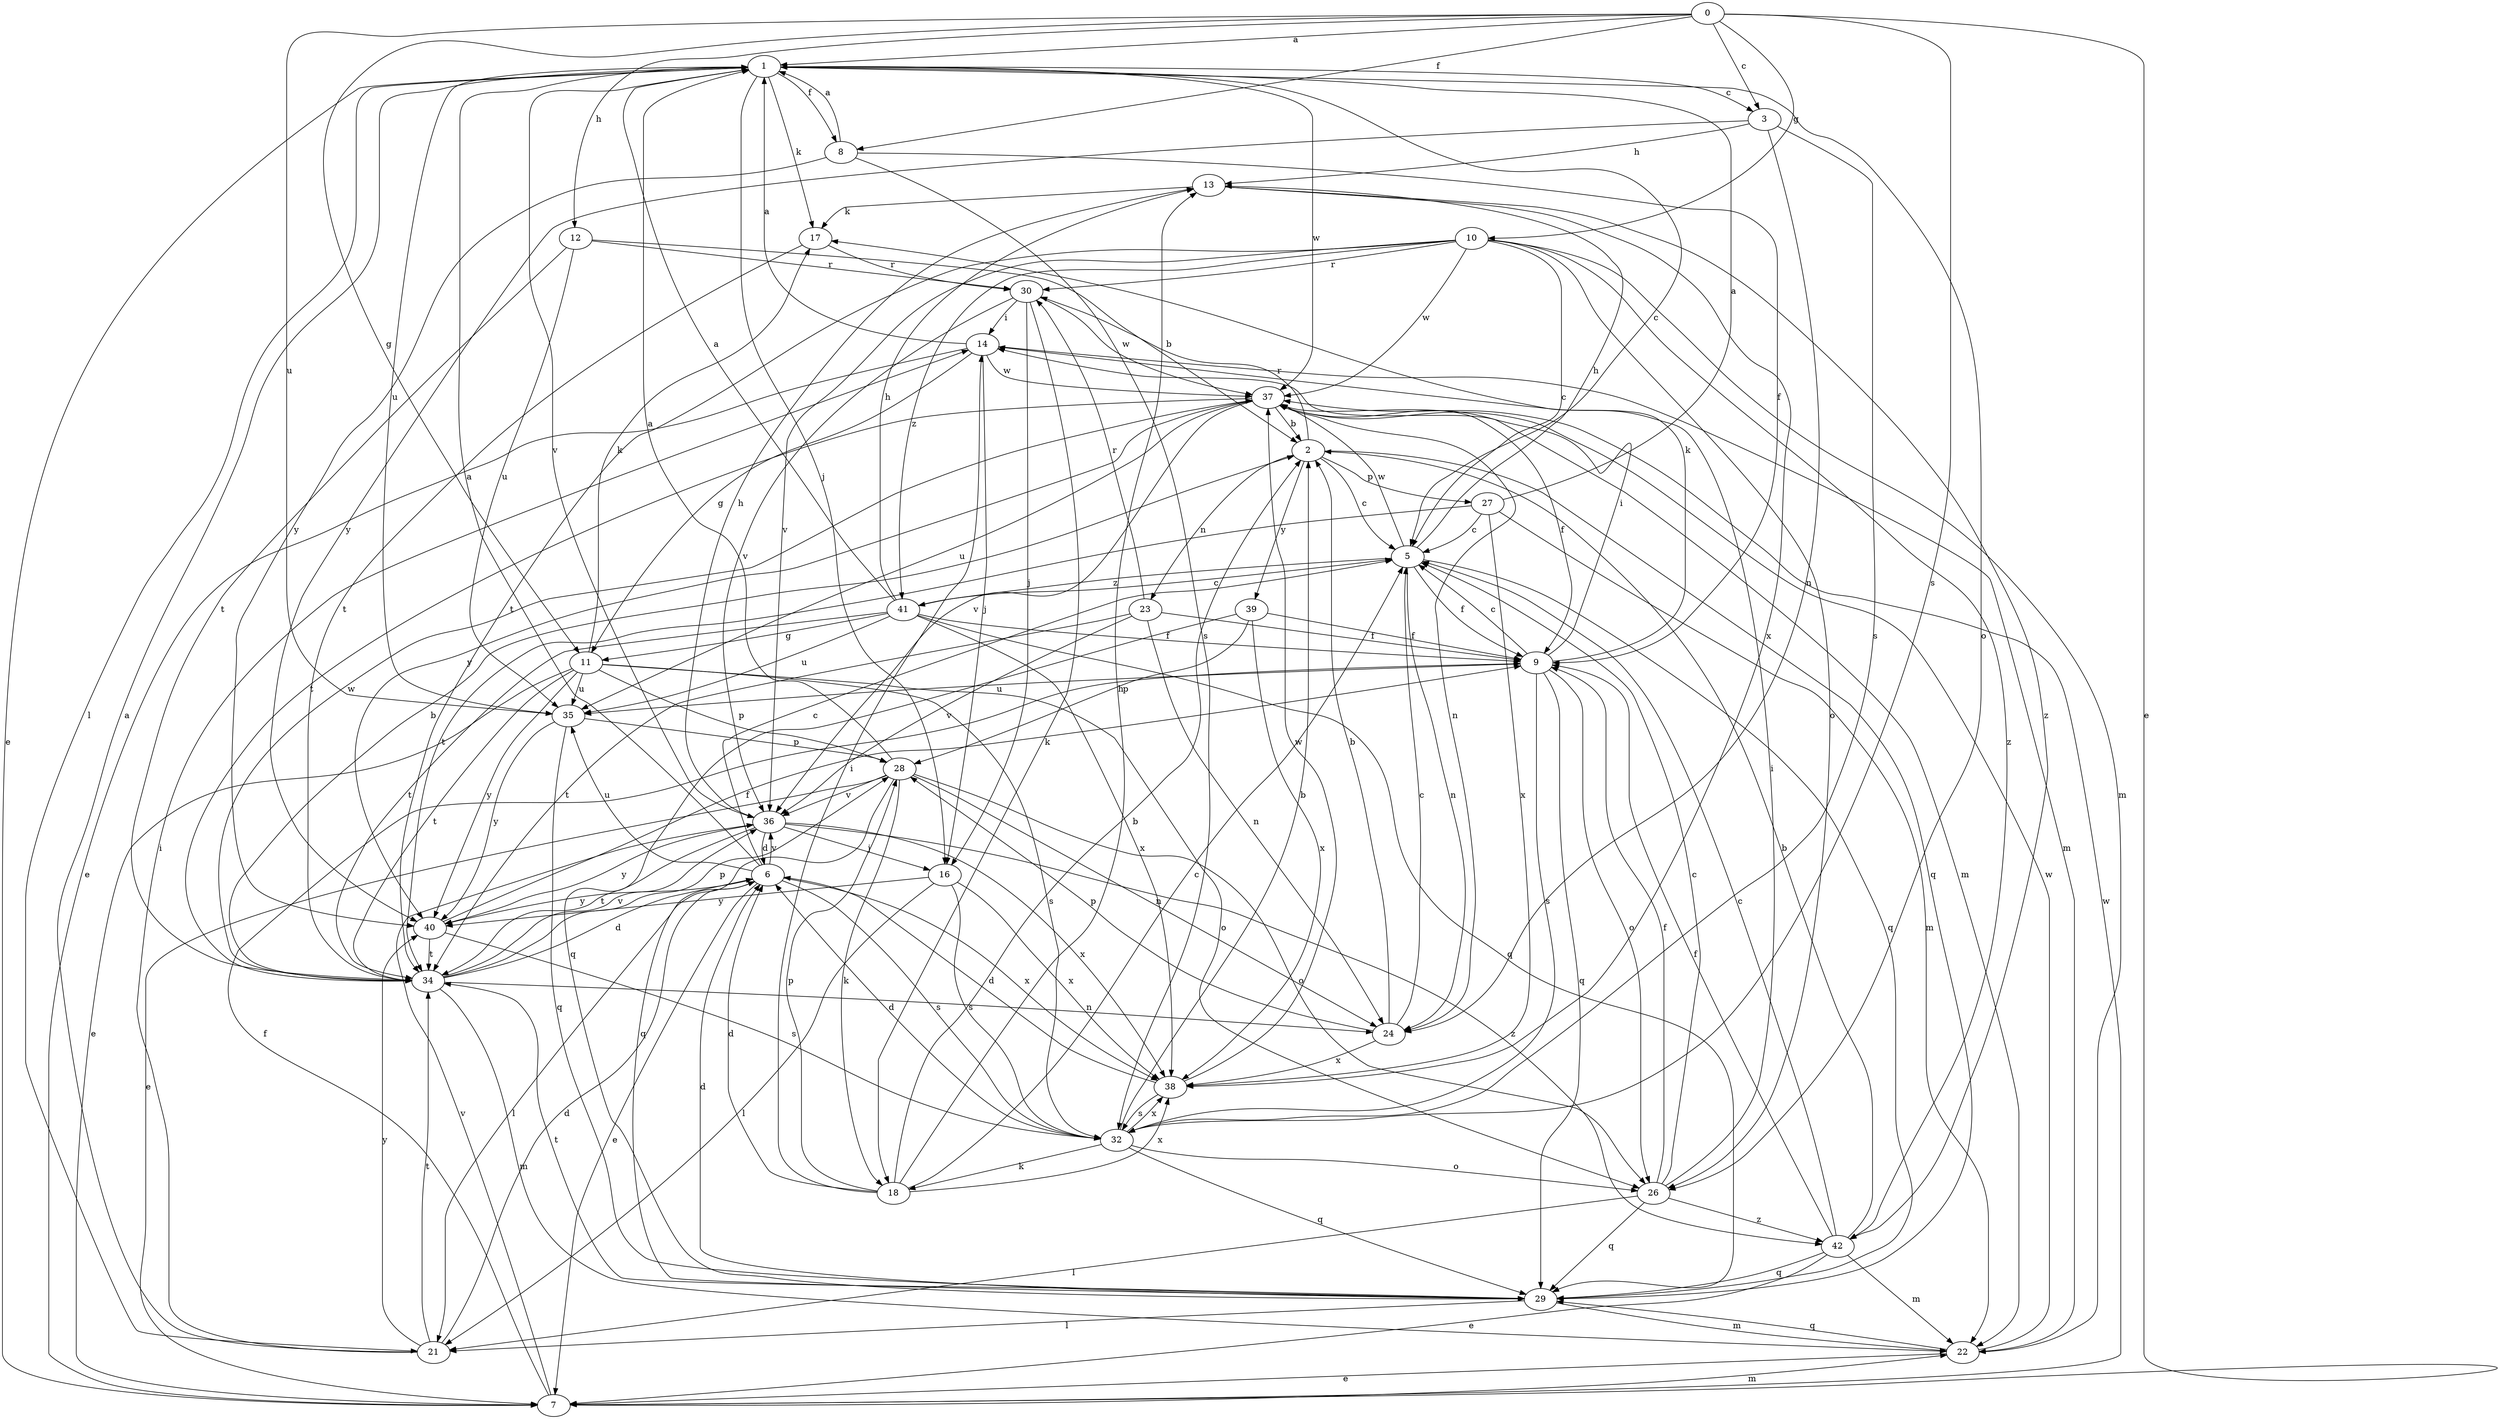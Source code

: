 strict digraph  {
0;
1;
2;
3;
5;
6;
7;
8;
9;
10;
11;
12;
13;
14;
16;
17;
18;
21;
22;
23;
24;
26;
27;
28;
29;
30;
32;
34;
35;
36;
37;
38;
39;
40;
41;
42;
0 -> 1  [label=a];
0 -> 3  [label=c];
0 -> 7  [label=e];
0 -> 8  [label=f];
0 -> 10  [label=g];
0 -> 11  [label=g];
0 -> 12  [label=h];
0 -> 32  [label=s];
0 -> 35  [label=u];
1 -> 3  [label=c];
1 -> 5  [label=c];
1 -> 7  [label=e];
1 -> 8  [label=f];
1 -> 16  [label=j];
1 -> 17  [label=k];
1 -> 21  [label=l];
1 -> 26  [label=o];
1 -> 35  [label=u];
1 -> 36  [label=v];
1 -> 37  [label=w];
2 -> 5  [label=c];
2 -> 23  [label=n];
2 -> 27  [label=p];
2 -> 29  [label=q];
2 -> 30  [label=r];
2 -> 39  [label=y];
3 -> 13  [label=h];
3 -> 24  [label=n];
3 -> 32  [label=s];
3 -> 40  [label=y];
5 -> 9  [label=f];
5 -> 13  [label=h];
5 -> 24  [label=n];
5 -> 29  [label=q];
5 -> 37  [label=w];
5 -> 41  [label=z];
6 -> 1  [label=a];
6 -> 5  [label=c];
6 -> 7  [label=e];
6 -> 21  [label=l];
6 -> 32  [label=s];
6 -> 35  [label=u];
6 -> 36  [label=v];
6 -> 38  [label=x];
6 -> 40  [label=y];
7 -> 9  [label=f];
7 -> 22  [label=m];
7 -> 36  [label=v];
7 -> 37  [label=w];
8 -> 1  [label=a];
8 -> 9  [label=f];
8 -> 32  [label=s];
8 -> 40  [label=y];
9 -> 5  [label=c];
9 -> 14  [label=i];
9 -> 17  [label=k];
9 -> 26  [label=o];
9 -> 29  [label=q];
9 -> 32  [label=s];
9 -> 35  [label=u];
10 -> 5  [label=c];
10 -> 22  [label=m];
10 -> 26  [label=o];
10 -> 30  [label=r];
10 -> 34  [label=t];
10 -> 36  [label=v];
10 -> 37  [label=w];
10 -> 41  [label=z];
10 -> 42  [label=z];
11 -> 7  [label=e];
11 -> 17  [label=k];
11 -> 26  [label=o];
11 -> 28  [label=p];
11 -> 32  [label=s];
11 -> 34  [label=t];
11 -> 35  [label=u];
11 -> 40  [label=y];
12 -> 2  [label=b];
12 -> 30  [label=r];
12 -> 34  [label=t];
12 -> 35  [label=u];
13 -> 17  [label=k];
13 -> 38  [label=x];
13 -> 42  [label=z];
14 -> 1  [label=a];
14 -> 7  [label=e];
14 -> 11  [label=g];
14 -> 16  [label=j];
14 -> 22  [label=m];
14 -> 37  [label=w];
16 -> 21  [label=l];
16 -> 32  [label=s];
16 -> 38  [label=x];
16 -> 40  [label=y];
17 -> 30  [label=r];
17 -> 34  [label=t];
18 -> 2  [label=b];
18 -> 5  [label=c];
18 -> 6  [label=d];
18 -> 13  [label=h];
18 -> 14  [label=i];
18 -> 28  [label=p];
18 -> 38  [label=x];
21 -> 1  [label=a];
21 -> 6  [label=d];
21 -> 14  [label=i];
21 -> 34  [label=t];
21 -> 40  [label=y];
22 -> 7  [label=e];
22 -> 29  [label=q];
22 -> 37  [label=w];
23 -> 9  [label=f];
23 -> 24  [label=n];
23 -> 30  [label=r];
23 -> 34  [label=t];
23 -> 36  [label=v];
24 -> 2  [label=b];
24 -> 5  [label=c];
24 -> 28  [label=p];
24 -> 38  [label=x];
26 -> 5  [label=c];
26 -> 9  [label=f];
26 -> 14  [label=i];
26 -> 21  [label=l];
26 -> 29  [label=q];
26 -> 42  [label=z];
27 -> 1  [label=a];
27 -> 5  [label=c];
27 -> 22  [label=m];
27 -> 34  [label=t];
27 -> 38  [label=x];
28 -> 1  [label=a];
28 -> 7  [label=e];
28 -> 18  [label=k];
28 -> 24  [label=n];
28 -> 26  [label=o];
28 -> 29  [label=q];
28 -> 36  [label=v];
29 -> 6  [label=d];
29 -> 21  [label=l];
29 -> 22  [label=m];
29 -> 34  [label=t];
30 -> 14  [label=i];
30 -> 16  [label=j];
30 -> 18  [label=k];
30 -> 36  [label=v];
30 -> 37  [label=w];
32 -> 2  [label=b];
32 -> 6  [label=d];
32 -> 18  [label=k];
32 -> 26  [label=o];
32 -> 29  [label=q];
32 -> 38  [label=x];
34 -> 2  [label=b];
34 -> 6  [label=d];
34 -> 22  [label=m];
34 -> 24  [label=n];
34 -> 28  [label=p];
34 -> 36  [label=v];
34 -> 37  [label=w];
35 -> 28  [label=p];
35 -> 29  [label=q];
35 -> 40  [label=y];
36 -> 6  [label=d];
36 -> 13  [label=h];
36 -> 16  [label=j];
36 -> 34  [label=t];
36 -> 38  [label=x];
36 -> 40  [label=y];
36 -> 42  [label=z];
37 -> 2  [label=b];
37 -> 9  [label=f];
37 -> 22  [label=m];
37 -> 24  [label=n];
37 -> 34  [label=t];
37 -> 35  [label=u];
37 -> 36  [label=v];
37 -> 40  [label=y];
38 -> 6  [label=d];
38 -> 32  [label=s];
38 -> 37  [label=w];
39 -> 9  [label=f];
39 -> 28  [label=p];
39 -> 29  [label=q];
39 -> 38  [label=x];
40 -> 9  [label=f];
40 -> 32  [label=s];
40 -> 34  [label=t];
41 -> 1  [label=a];
41 -> 5  [label=c];
41 -> 9  [label=f];
41 -> 11  [label=g];
41 -> 13  [label=h];
41 -> 29  [label=q];
41 -> 34  [label=t];
41 -> 35  [label=u];
41 -> 38  [label=x];
42 -> 2  [label=b];
42 -> 5  [label=c];
42 -> 7  [label=e];
42 -> 9  [label=f];
42 -> 22  [label=m];
42 -> 29  [label=q];
}
